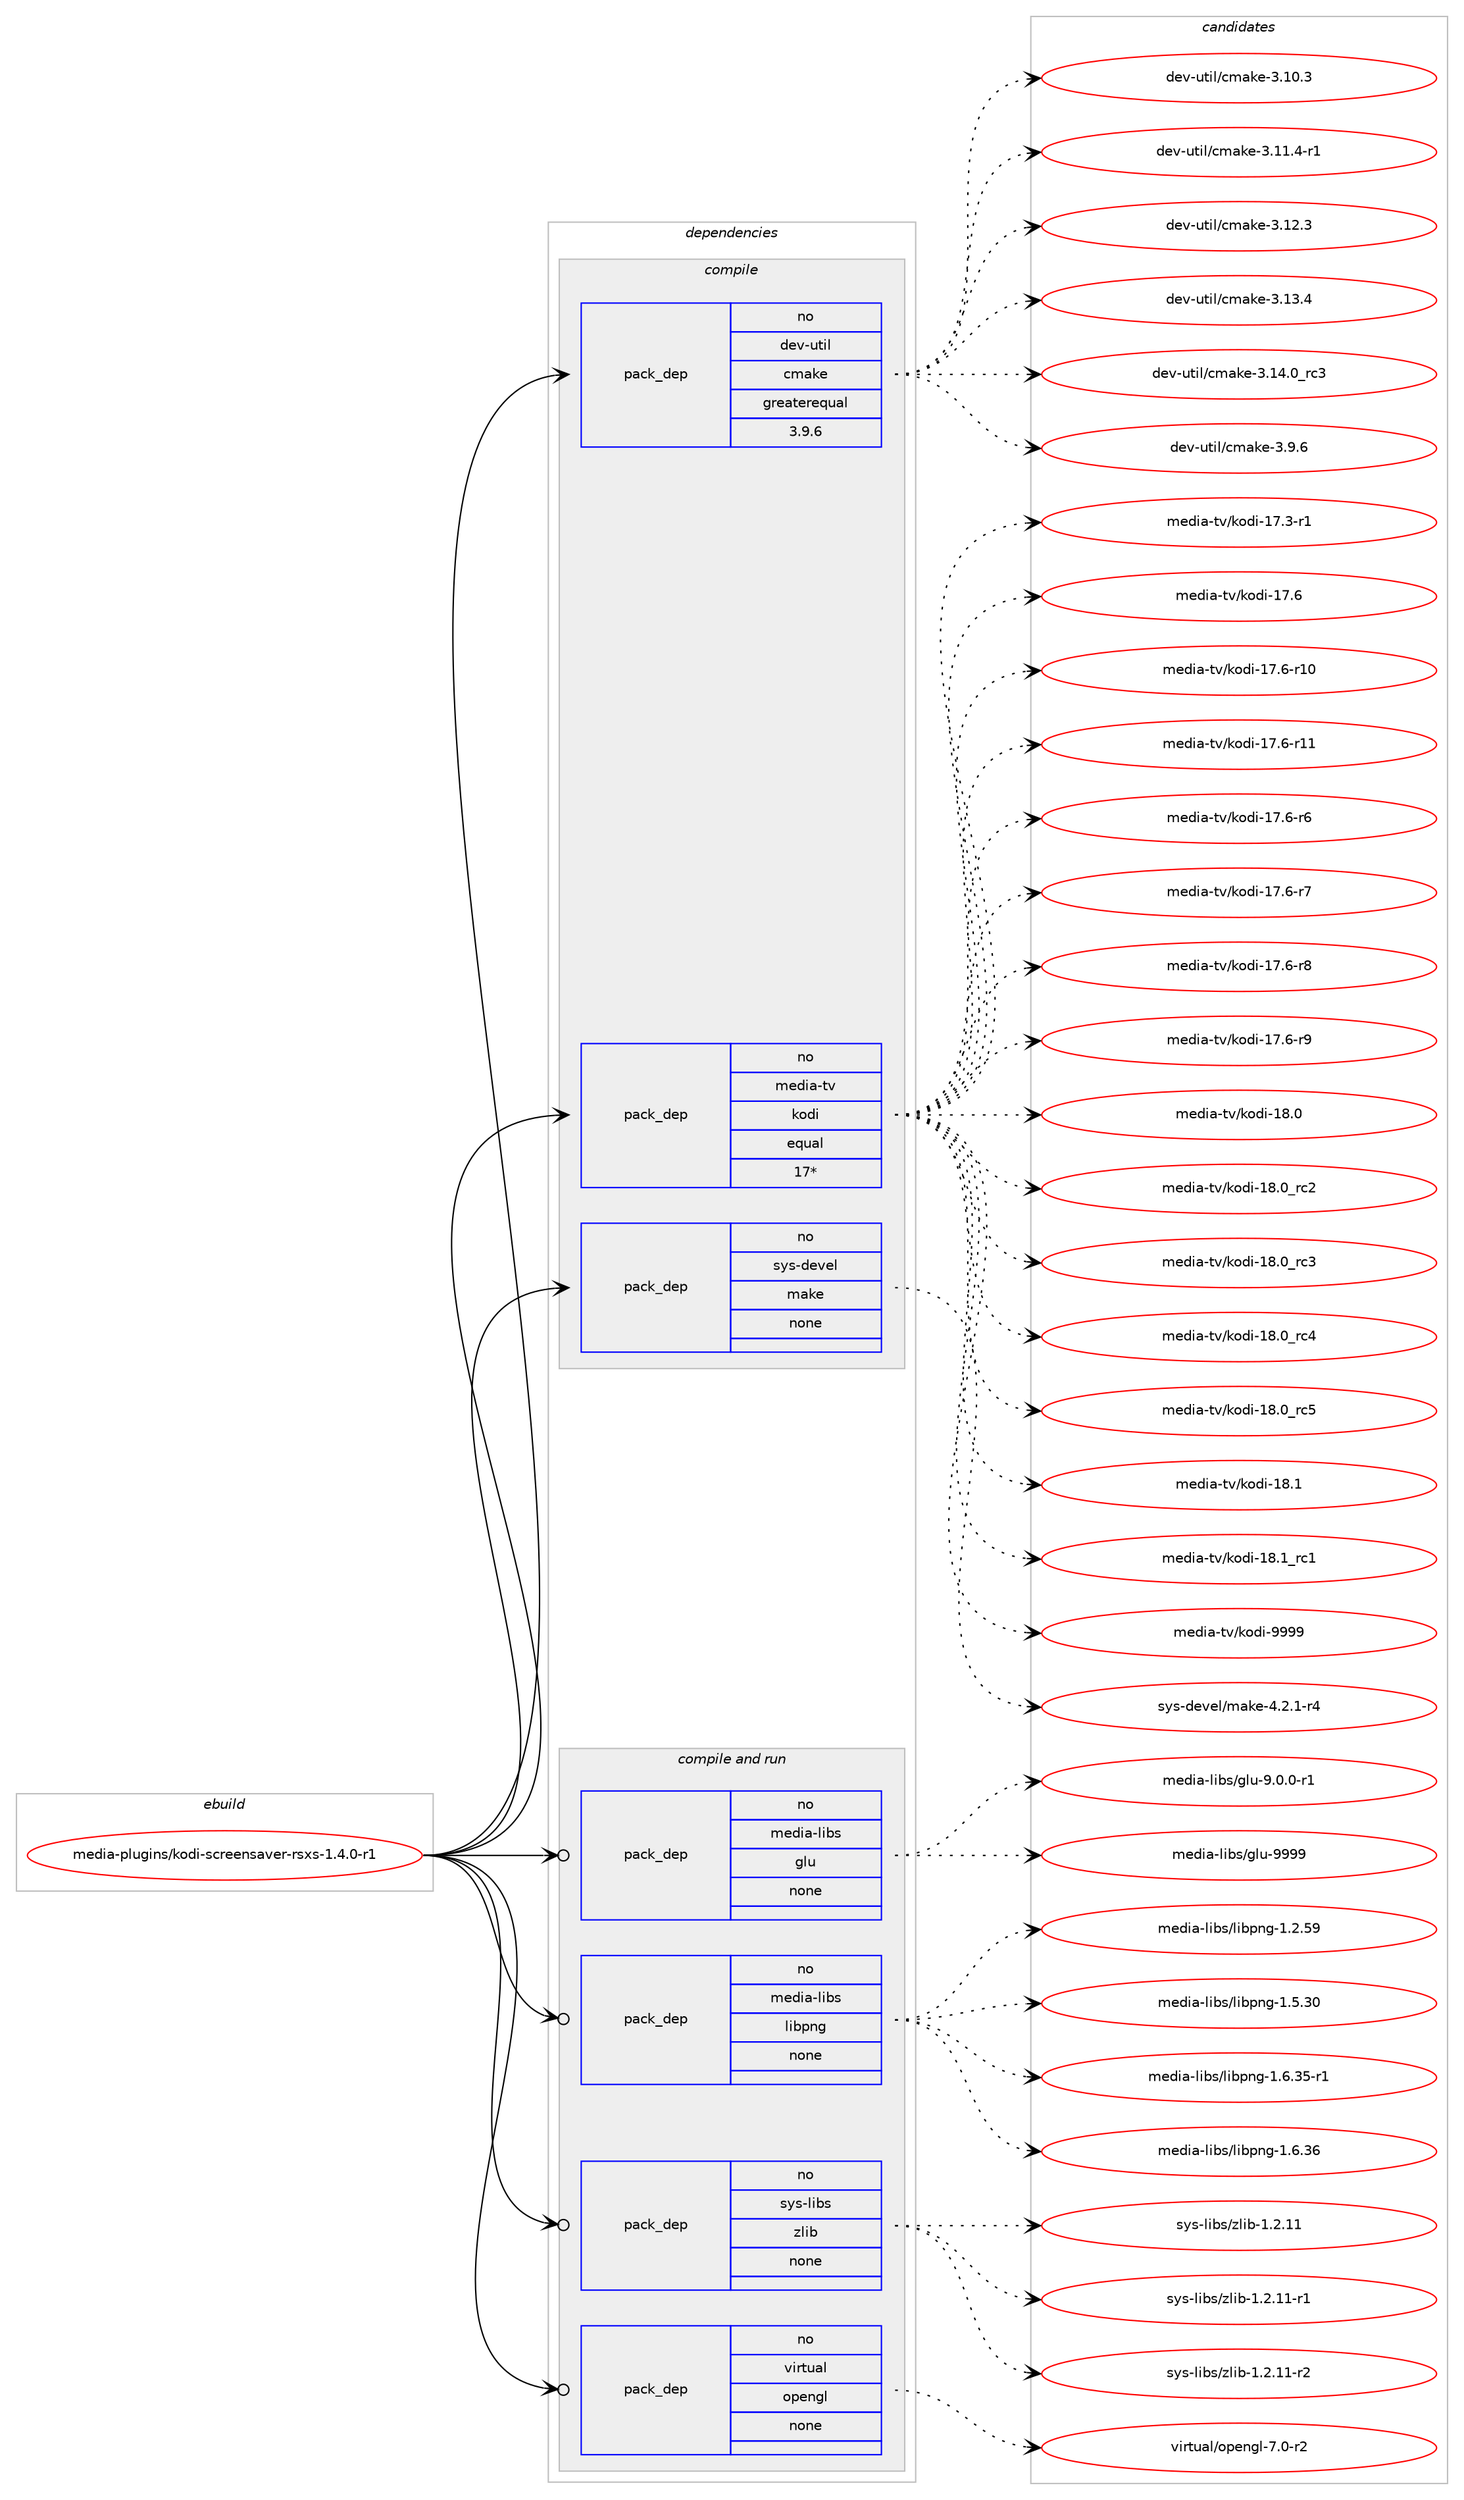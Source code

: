 digraph prolog {

# *************
# Graph options
# *************

newrank=true;
concentrate=true;
compound=true;
graph [rankdir=LR,fontname=Helvetica,fontsize=10,ranksep=1.5];#, ranksep=2.5, nodesep=0.2];
edge  [arrowhead=vee];
node  [fontname=Helvetica,fontsize=10];

# **********
# The ebuild
# **********

subgraph cluster_leftcol {
color=gray;
rank=same;
label=<<i>ebuild</i>>;
id [label="media-plugins/kodi-screensaver-rsxs-1.4.0-r1", color=red, width=4, href="../media-plugins/kodi-screensaver-rsxs-1.4.0-r1.svg"];
}

# ****************
# The dependencies
# ****************

subgraph cluster_midcol {
color=gray;
label=<<i>dependencies</i>>;
subgraph cluster_compile {
fillcolor="#eeeeee";
style=filled;
label=<<i>compile</i>>;
subgraph pack1159321 {
dependency1621949 [label=<<TABLE BORDER="0" CELLBORDER="1" CELLSPACING="0" CELLPADDING="4" WIDTH="220"><TR><TD ROWSPAN="6" CELLPADDING="30">pack_dep</TD></TR><TR><TD WIDTH="110">no</TD></TR><TR><TD>dev-util</TD></TR><TR><TD>cmake</TD></TR><TR><TD>greaterequal</TD></TR><TR><TD>3.9.6</TD></TR></TABLE>>, shape=none, color=blue];
}
id:e -> dependency1621949:w [weight=20,style="solid",arrowhead="vee"];
subgraph pack1159322 {
dependency1621950 [label=<<TABLE BORDER="0" CELLBORDER="1" CELLSPACING="0" CELLPADDING="4" WIDTH="220"><TR><TD ROWSPAN="6" CELLPADDING="30">pack_dep</TD></TR><TR><TD WIDTH="110">no</TD></TR><TR><TD>media-tv</TD></TR><TR><TD>kodi</TD></TR><TR><TD>equal</TD></TR><TR><TD>17*</TD></TR></TABLE>>, shape=none, color=blue];
}
id:e -> dependency1621950:w [weight=20,style="solid",arrowhead="vee"];
subgraph pack1159323 {
dependency1621951 [label=<<TABLE BORDER="0" CELLBORDER="1" CELLSPACING="0" CELLPADDING="4" WIDTH="220"><TR><TD ROWSPAN="6" CELLPADDING="30">pack_dep</TD></TR><TR><TD WIDTH="110">no</TD></TR><TR><TD>sys-devel</TD></TR><TR><TD>make</TD></TR><TR><TD>none</TD></TR><TR><TD></TD></TR></TABLE>>, shape=none, color=blue];
}
id:e -> dependency1621951:w [weight=20,style="solid",arrowhead="vee"];
}
subgraph cluster_compileandrun {
fillcolor="#eeeeee";
style=filled;
label=<<i>compile and run</i>>;
subgraph pack1159324 {
dependency1621952 [label=<<TABLE BORDER="0" CELLBORDER="1" CELLSPACING="0" CELLPADDING="4" WIDTH="220"><TR><TD ROWSPAN="6" CELLPADDING="30">pack_dep</TD></TR><TR><TD WIDTH="110">no</TD></TR><TR><TD>media-libs</TD></TR><TR><TD>glu</TD></TR><TR><TD>none</TD></TR><TR><TD></TD></TR></TABLE>>, shape=none, color=blue];
}
id:e -> dependency1621952:w [weight=20,style="solid",arrowhead="odotvee"];
subgraph pack1159325 {
dependency1621953 [label=<<TABLE BORDER="0" CELLBORDER="1" CELLSPACING="0" CELLPADDING="4" WIDTH="220"><TR><TD ROWSPAN="6" CELLPADDING="30">pack_dep</TD></TR><TR><TD WIDTH="110">no</TD></TR><TR><TD>media-libs</TD></TR><TR><TD>libpng</TD></TR><TR><TD>none</TD></TR><TR><TD></TD></TR></TABLE>>, shape=none, color=blue];
}
id:e -> dependency1621953:w [weight=20,style="solid",arrowhead="odotvee"];
subgraph pack1159326 {
dependency1621954 [label=<<TABLE BORDER="0" CELLBORDER="1" CELLSPACING="0" CELLPADDING="4" WIDTH="220"><TR><TD ROWSPAN="6" CELLPADDING="30">pack_dep</TD></TR><TR><TD WIDTH="110">no</TD></TR><TR><TD>sys-libs</TD></TR><TR><TD>zlib</TD></TR><TR><TD>none</TD></TR><TR><TD></TD></TR></TABLE>>, shape=none, color=blue];
}
id:e -> dependency1621954:w [weight=20,style="solid",arrowhead="odotvee"];
subgraph pack1159327 {
dependency1621955 [label=<<TABLE BORDER="0" CELLBORDER="1" CELLSPACING="0" CELLPADDING="4" WIDTH="220"><TR><TD ROWSPAN="6" CELLPADDING="30">pack_dep</TD></TR><TR><TD WIDTH="110">no</TD></TR><TR><TD>virtual</TD></TR><TR><TD>opengl</TD></TR><TR><TD>none</TD></TR><TR><TD></TD></TR></TABLE>>, shape=none, color=blue];
}
id:e -> dependency1621955:w [weight=20,style="solid",arrowhead="odotvee"];
}
subgraph cluster_run {
fillcolor="#eeeeee";
style=filled;
label=<<i>run</i>>;
}
}

# **************
# The candidates
# **************

subgraph cluster_choices {
rank=same;
color=gray;
label=<<i>candidates</i>>;

subgraph choice1159321 {
color=black;
nodesep=1;
choice1001011184511711610510847991099710710145514649484651 [label="dev-util/cmake-3.10.3", color=red, width=4,href="../dev-util/cmake-3.10.3.svg"];
choice10010111845117116105108479910997107101455146494946524511449 [label="dev-util/cmake-3.11.4-r1", color=red, width=4,href="../dev-util/cmake-3.11.4-r1.svg"];
choice1001011184511711610510847991099710710145514649504651 [label="dev-util/cmake-3.12.3", color=red, width=4,href="../dev-util/cmake-3.12.3.svg"];
choice1001011184511711610510847991099710710145514649514652 [label="dev-util/cmake-3.13.4", color=red, width=4,href="../dev-util/cmake-3.13.4.svg"];
choice1001011184511711610510847991099710710145514649524648951149951 [label="dev-util/cmake-3.14.0_rc3", color=red, width=4,href="../dev-util/cmake-3.14.0_rc3.svg"];
choice10010111845117116105108479910997107101455146574654 [label="dev-util/cmake-3.9.6", color=red, width=4,href="../dev-util/cmake-3.9.6.svg"];
dependency1621949:e -> choice1001011184511711610510847991099710710145514649484651:w [style=dotted,weight="100"];
dependency1621949:e -> choice10010111845117116105108479910997107101455146494946524511449:w [style=dotted,weight="100"];
dependency1621949:e -> choice1001011184511711610510847991099710710145514649504651:w [style=dotted,weight="100"];
dependency1621949:e -> choice1001011184511711610510847991099710710145514649514652:w [style=dotted,weight="100"];
dependency1621949:e -> choice1001011184511711610510847991099710710145514649524648951149951:w [style=dotted,weight="100"];
dependency1621949:e -> choice10010111845117116105108479910997107101455146574654:w [style=dotted,weight="100"];
}
subgraph choice1159322 {
color=black;
nodesep=1;
choice10910110010597451161184710711110010545495546514511449 [label="media-tv/kodi-17.3-r1", color=red, width=4,href="../media-tv/kodi-17.3-r1.svg"];
choice1091011001059745116118471071111001054549554654 [label="media-tv/kodi-17.6", color=red, width=4,href="../media-tv/kodi-17.6.svg"];
choice1091011001059745116118471071111001054549554654451144948 [label="media-tv/kodi-17.6-r10", color=red, width=4,href="../media-tv/kodi-17.6-r10.svg"];
choice1091011001059745116118471071111001054549554654451144949 [label="media-tv/kodi-17.6-r11", color=red, width=4,href="../media-tv/kodi-17.6-r11.svg"];
choice10910110010597451161184710711110010545495546544511454 [label="media-tv/kodi-17.6-r6", color=red, width=4,href="../media-tv/kodi-17.6-r6.svg"];
choice10910110010597451161184710711110010545495546544511455 [label="media-tv/kodi-17.6-r7", color=red, width=4,href="../media-tv/kodi-17.6-r7.svg"];
choice10910110010597451161184710711110010545495546544511456 [label="media-tv/kodi-17.6-r8", color=red, width=4,href="../media-tv/kodi-17.6-r8.svg"];
choice10910110010597451161184710711110010545495546544511457 [label="media-tv/kodi-17.6-r9", color=red, width=4,href="../media-tv/kodi-17.6-r9.svg"];
choice1091011001059745116118471071111001054549564648 [label="media-tv/kodi-18.0", color=red, width=4,href="../media-tv/kodi-18.0.svg"];
choice1091011001059745116118471071111001054549564648951149950 [label="media-tv/kodi-18.0_rc2", color=red, width=4,href="../media-tv/kodi-18.0_rc2.svg"];
choice1091011001059745116118471071111001054549564648951149951 [label="media-tv/kodi-18.0_rc3", color=red, width=4,href="../media-tv/kodi-18.0_rc3.svg"];
choice1091011001059745116118471071111001054549564648951149952 [label="media-tv/kodi-18.0_rc4", color=red, width=4,href="../media-tv/kodi-18.0_rc4.svg"];
choice1091011001059745116118471071111001054549564648951149953 [label="media-tv/kodi-18.0_rc5", color=red, width=4,href="../media-tv/kodi-18.0_rc5.svg"];
choice1091011001059745116118471071111001054549564649 [label="media-tv/kodi-18.1", color=red, width=4,href="../media-tv/kodi-18.1.svg"];
choice1091011001059745116118471071111001054549564649951149949 [label="media-tv/kodi-18.1_rc1", color=red, width=4,href="../media-tv/kodi-18.1_rc1.svg"];
choice1091011001059745116118471071111001054557575757 [label="media-tv/kodi-9999", color=red, width=4,href="../media-tv/kodi-9999.svg"];
dependency1621950:e -> choice10910110010597451161184710711110010545495546514511449:w [style=dotted,weight="100"];
dependency1621950:e -> choice1091011001059745116118471071111001054549554654:w [style=dotted,weight="100"];
dependency1621950:e -> choice1091011001059745116118471071111001054549554654451144948:w [style=dotted,weight="100"];
dependency1621950:e -> choice1091011001059745116118471071111001054549554654451144949:w [style=dotted,weight="100"];
dependency1621950:e -> choice10910110010597451161184710711110010545495546544511454:w [style=dotted,weight="100"];
dependency1621950:e -> choice10910110010597451161184710711110010545495546544511455:w [style=dotted,weight="100"];
dependency1621950:e -> choice10910110010597451161184710711110010545495546544511456:w [style=dotted,weight="100"];
dependency1621950:e -> choice10910110010597451161184710711110010545495546544511457:w [style=dotted,weight="100"];
dependency1621950:e -> choice1091011001059745116118471071111001054549564648:w [style=dotted,weight="100"];
dependency1621950:e -> choice1091011001059745116118471071111001054549564648951149950:w [style=dotted,weight="100"];
dependency1621950:e -> choice1091011001059745116118471071111001054549564648951149951:w [style=dotted,weight="100"];
dependency1621950:e -> choice1091011001059745116118471071111001054549564648951149952:w [style=dotted,weight="100"];
dependency1621950:e -> choice1091011001059745116118471071111001054549564648951149953:w [style=dotted,weight="100"];
dependency1621950:e -> choice1091011001059745116118471071111001054549564649:w [style=dotted,weight="100"];
dependency1621950:e -> choice1091011001059745116118471071111001054549564649951149949:w [style=dotted,weight="100"];
dependency1621950:e -> choice1091011001059745116118471071111001054557575757:w [style=dotted,weight="100"];
}
subgraph choice1159323 {
color=black;
nodesep=1;
choice1151211154510010111810110847109971071014552465046494511452 [label="sys-devel/make-4.2.1-r4", color=red, width=4,href="../sys-devel/make-4.2.1-r4.svg"];
dependency1621951:e -> choice1151211154510010111810110847109971071014552465046494511452:w [style=dotted,weight="100"];
}
subgraph choice1159324 {
color=black;
nodesep=1;
choice109101100105974510810598115471031081174557464846484511449 [label="media-libs/glu-9.0.0-r1", color=red, width=4,href="../media-libs/glu-9.0.0-r1.svg"];
choice109101100105974510810598115471031081174557575757 [label="media-libs/glu-9999", color=red, width=4,href="../media-libs/glu-9999.svg"];
dependency1621952:e -> choice109101100105974510810598115471031081174557464846484511449:w [style=dotted,weight="100"];
dependency1621952:e -> choice109101100105974510810598115471031081174557575757:w [style=dotted,weight="100"];
}
subgraph choice1159325 {
color=black;
nodesep=1;
choice109101100105974510810598115471081059811211010345494650465357 [label="media-libs/libpng-1.2.59", color=red, width=4,href="../media-libs/libpng-1.2.59.svg"];
choice109101100105974510810598115471081059811211010345494653465148 [label="media-libs/libpng-1.5.30", color=red, width=4,href="../media-libs/libpng-1.5.30.svg"];
choice1091011001059745108105981154710810598112110103454946544651534511449 [label="media-libs/libpng-1.6.35-r1", color=red, width=4,href="../media-libs/libpng-1.6.35-r1.svg"];
choice109101100105974510810598115471081059811211010345494654465154 [label="media-libs/libpng-1.6.36", color=red, width=4,href="../media-libs/libpng-1.6.36.svg"];
dependency1621953:e -> choice109101100105974510810598115471081059811211010345494650465357:w [style=dotted,weight="100"];
dependency1621953:e -> choice109101100105974510810598115471081059811211010345494653465148:w [style=dotted,weight="100"];
dependency1621953:e -> choice1091011001059745108105981154710810598112110103454946544651534511449:w [style=dotted,weight="100"];
dependency1621953:e -> choice109101100105974510810598115471081059811211010345494654465154:w [style=dotted,weight="100"];
}
subgraph choice1159326 {
color=black;
nodesep=1;
choice1151211154510810598115471221081059845494650464949 [label="sys-libs/zlib-1.2.11", color=red, width=4,href="../sys-libs/zlib-1.2.11.svg"];
choice11512111545108105981154712210810598454946504649494511449 [label="sys-libs/zlib-1.2.11-r1", color=red, width=4,href="../sys-libs/zlib-1.2.11-r1.svg"];
choice11512111545108105981154712210810598454946504649494511450 [label="sys-libs/zlib-1.2.11-r2", color=red, width=4,href="../sys-libs/zlib-1.2.11-r2.svg"];
dependency1621954:e -> choice1151211154510810598115471221081059845494650464949:w [style=dotted,weight="100"];
dependency1621954:e -> choice11512111545108105981154712210810598454946504649494511449:w [style=dotted,weight="100"];
dependency1621954:e -> choice11512111545108105981154712210810598454946504649494511450:w [style=dotted,weight="100"];
}
subgraph choice1159327 {
color=black;
nodesep=1;
choice1181051141161179710847111112101110103108455546484511450 [label="virtual/opengl-7.0-r2", color=red, width=4,href="../virtual/opengl-7.0-r2.svg"];
dependency1621955:e -> choice1181051141161179710847111112101110103108455546484511450:w [style=dotted,weight="100"];
}
}

}
